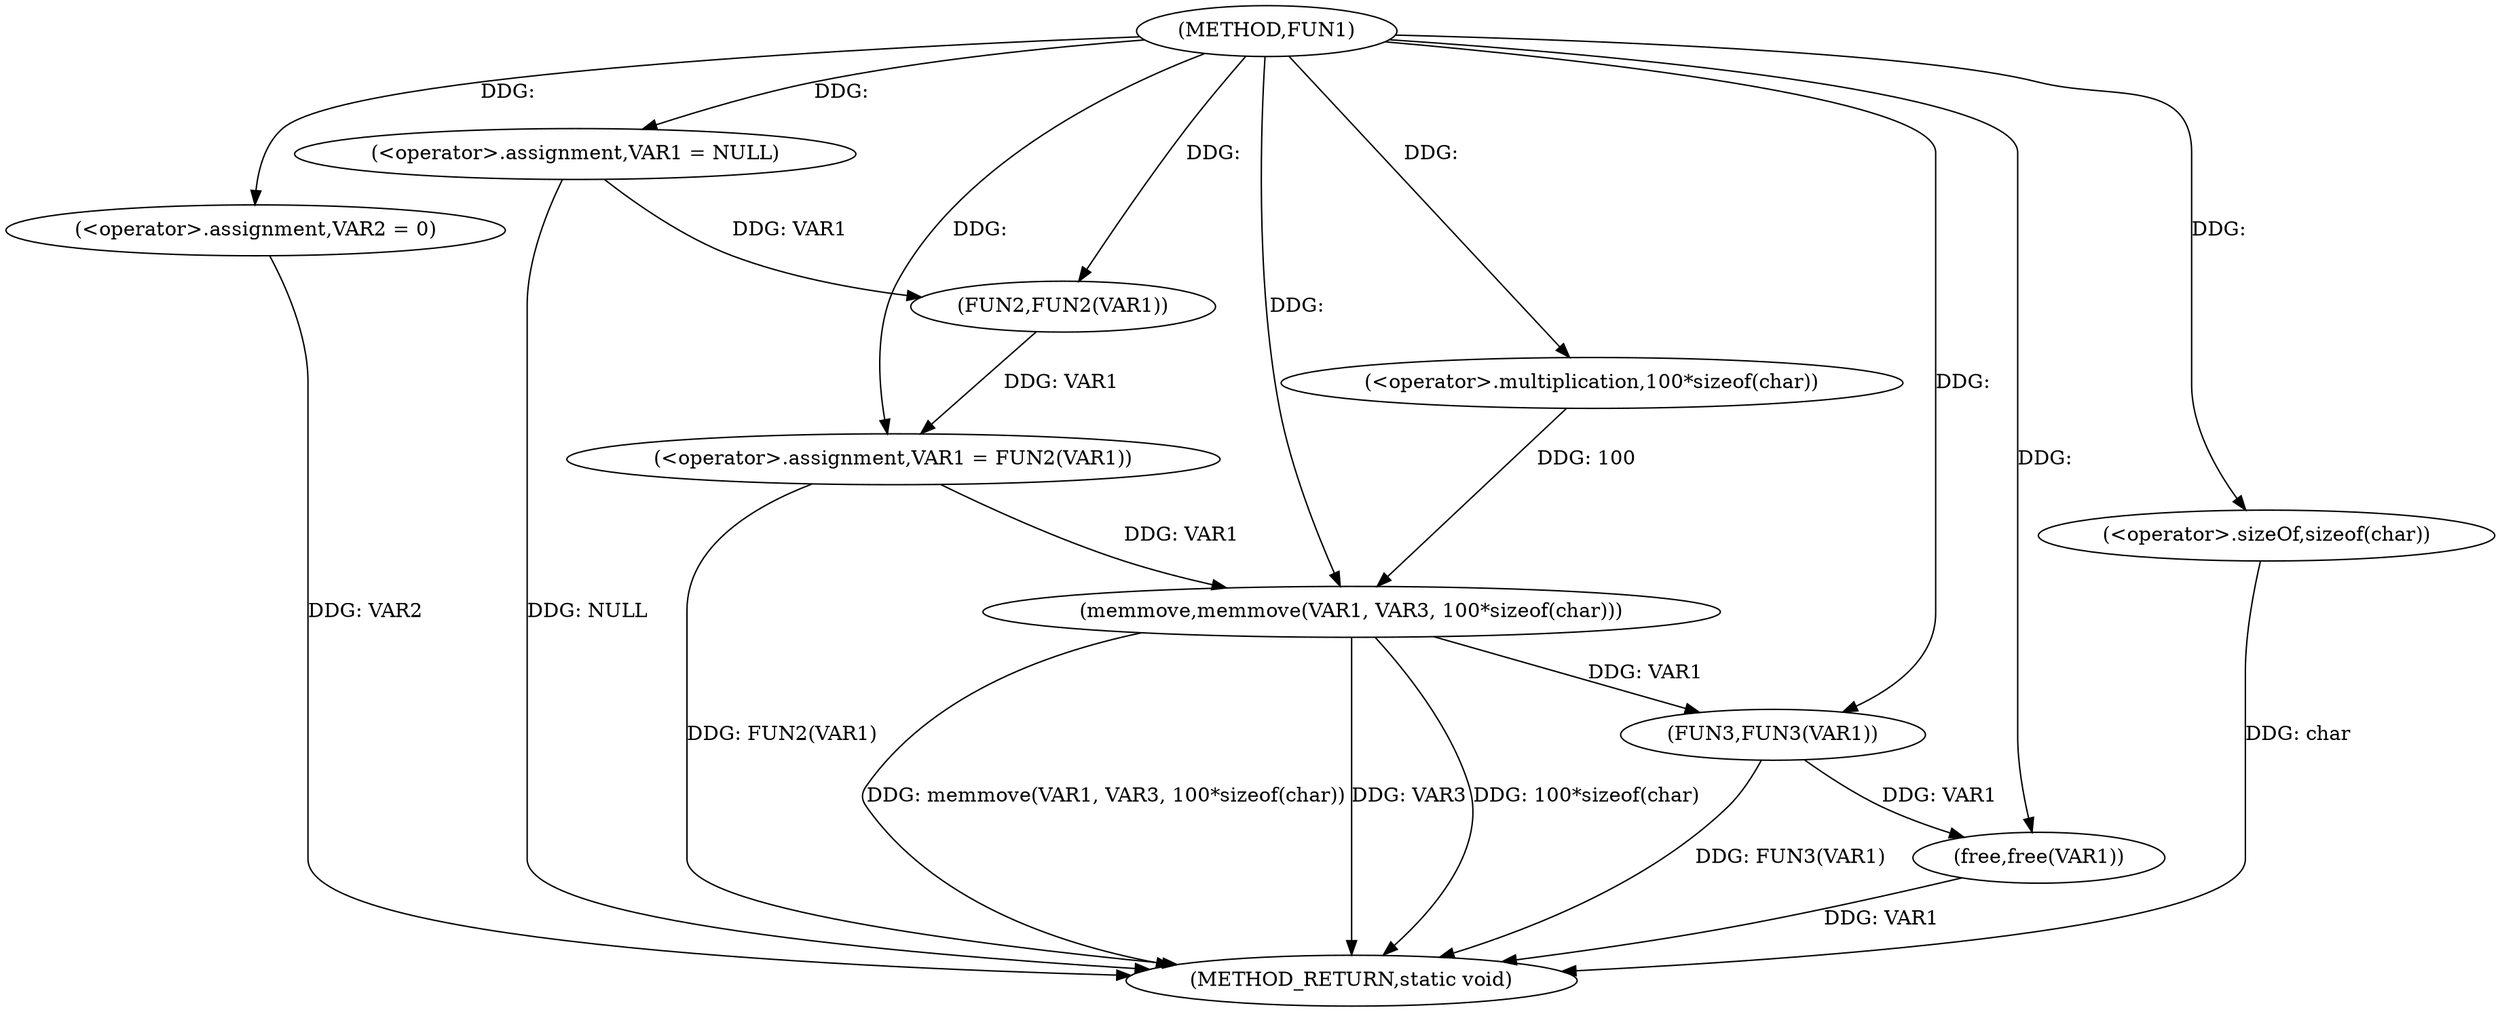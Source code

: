digraph FUN1 {  
"1000100" [label = "(METHOD,FUN1)" ]
"1000126" [label = "(METHOD_RETURN,static void)" ]
"1000103" [label = "(<operator>.assignment,VAR1 = NULL)" ]
"1000106" [label = "(<operator>.assignment,VAR2 = 0)" ]
"1000109" [label = "(<operator>.assignment,VAR1 = FUN2(VAR1))" ]
"1000111" [label = "(FUN2,FUN2(VAR1))" ]
"1000115" [label = "(memmove,memmove(VAR1, VAR3, 100*sizeof(char)))" ]
"1000118" [label = "(<operator>.multiplication,100*sizeof(char))" ]
"1000120" [label = "(<operator>.sizeOf,sizeof(char))" ]
"1000122" [label = "(FUN3,FUN3(VAR1))" ]
"1000124" [label = "(free,free(VAR1))" ]
  "1000115" -> "1000126"  [ label = "DDG: VAR3"] 
  "1000124" -> "1000126"  [ label = "DDG: VAR1"] 
  "1000106" -> "1000126"  [ label = "DDG: VAR2"] 
  "1000103" -> "1000126"  [ label = "DDG: NULL"] 
  "1000115" -> "1000126"  [ label = "DDG: 100*sizeof(char)"] 
  "1000122" -> "1000126"  [ label = "DDG: FUN3(VAR1)"] 
  "1000109" -> "1000126"  [ label = "DDG: FUN2(VAR1)"] 
  "1000115" -> "1000126"  [ label = "DDG: memmove(VAR1, VAR3, 100*sizeof(char))"] 
  "1000120" -> "1000126"  [ label = "DDG: char"] 
  "1000100" -> "1000103"  [ label = "DDG: "] 
  "1000100" -> "1000106"  [ label = "DDG: "] 
  "1000111" -> "1000109"  [ label = "DDG: VAR1"] 
  "1000100" -> "1000109"  [ label = "DDG: "] 
  "1000103" -> "1000111"  [ label = "DDG: VAR1"] 
  "1000100" -> "1000111"  [ label = "DDG: "] 
  "1000109" -> "1000115"  [ label = "DDG: VAR1"] 
  "1000100" -> "1000115"  [ label = "DDG: "] 
  "1000118" -> "1000115"  [ label = "DDG: 100"] 
  "1000100" -> "1000118"  [ label = "DDG: "] 
  "1000100" -> "1000120"  [ label = "DDG: "] 
  "1000115" -> "1000122"  [ label = "DDG: VAR1"] 
  "1000100" -> "1000122"  [ label = "DDG: "] 
  "1000122" -> "1000124"  [ label = "DDG: VAR1"] 
  "1000100" -> "1000124"  [ label = "DDG: "] 
}

